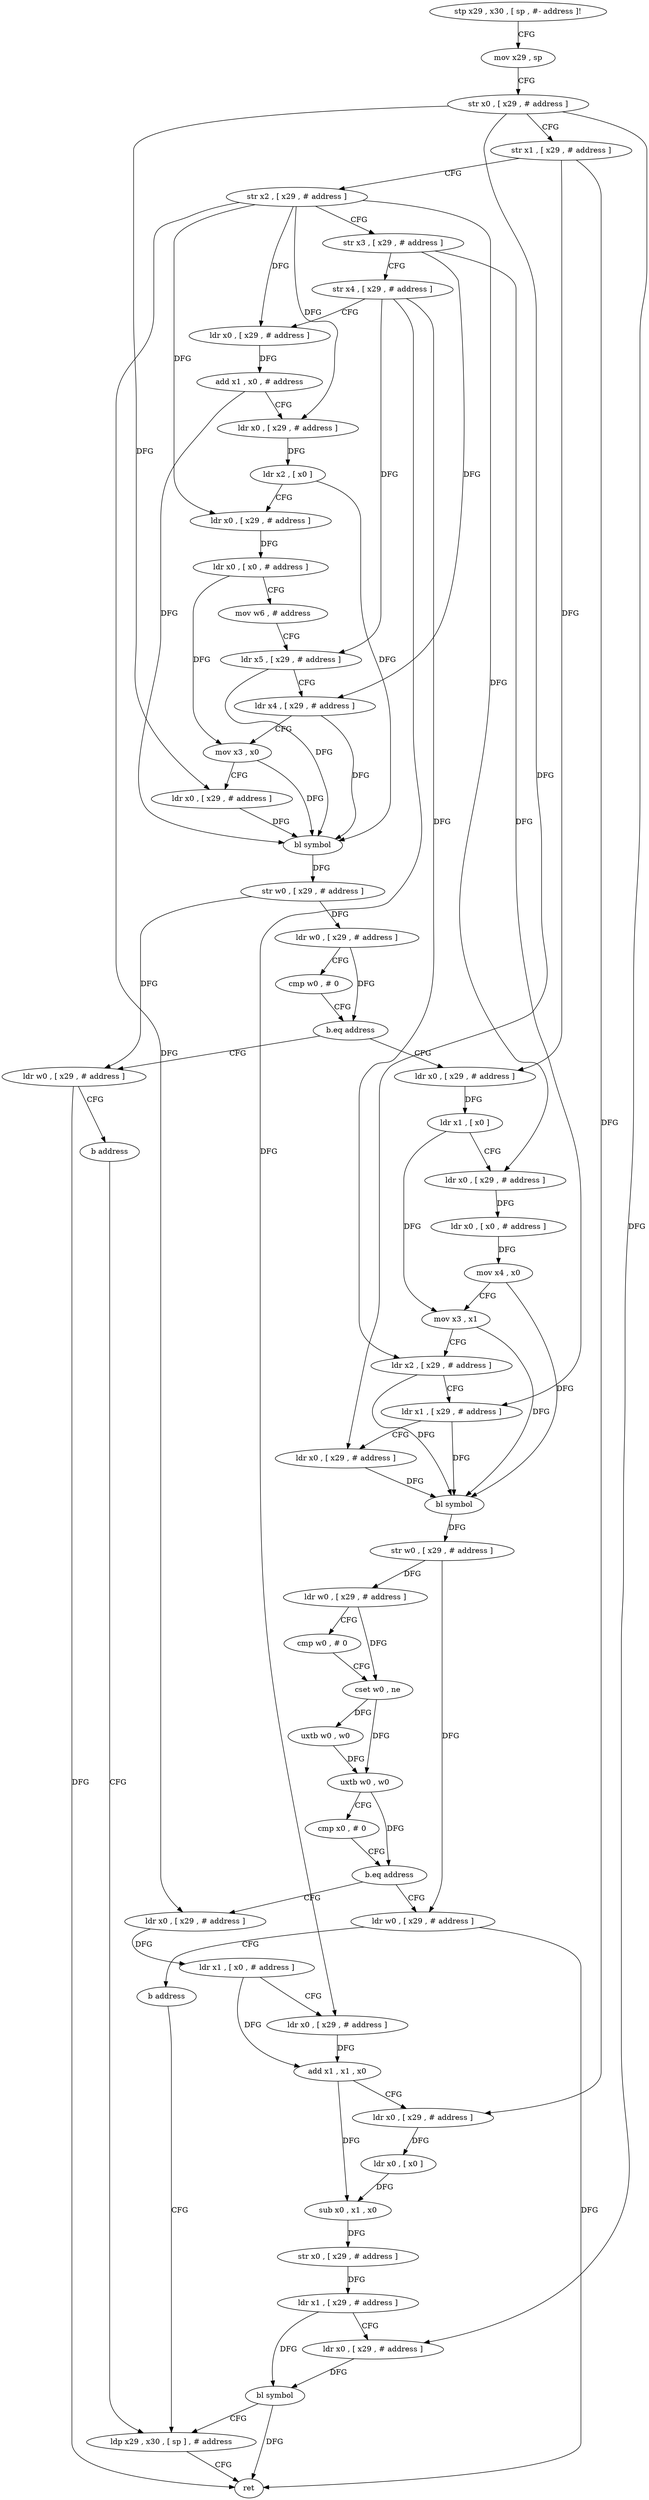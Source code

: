 digraph "func" {
"4465292" [label = "stp x29 , x30 , [ sp , #- address ]!" ]
"4465296" [label = "mov x29 , sp" ]
"4465300" [label = "str x0 , [ x29 , # address ]" ]
"4465304" [label = "str x1 , [ x29 , # address ]" ]
"4465308" [label = "str x2 , [ x29 , # address ]" ]
"4465312" [label = "str x3 , [ x29 , # address ]" ]
"4465316" [label = "str x4 , [ x29 , # address ]" ]
"4465320" [label = "ldr x0 , [ x29 , # address ]" ]
"4465324" [label = "add x1 , x0 , # address" ]
"4465328" [label = "ldr x0 , [ x29 , # address ]" ]
"4465332" [label = "ldr x2 , [ x0 ]" ]
"4465336" [label = "ldr x0 , [ x29 , # address ]" ]
"4465340" [label = "ldr x0 , [ x0 , # address ]" ]
"4465344" [label = "mov w6 , # address" ]
"4465348" [label = "ldr x5 , [ x29 , # address ]" ]
"4465352" [label = "ldr x4 , [ x29 , # address ]" ]
"4465356" [label = "mov x3 , x0" ]
"4465360" [label = "ldr x0 , [ x29 , # address ]" ]
"4465364" [label = "bl symbol" ]
"4465368" [label = "str w0 , [ x29 , # address ]" ]
"4465372" [label = "ldr w0 , [ x29 , # address ]" ]
"4465376" [label = "cmp w0 , # 0" ]
"4465380" [label = "b.eq address" ]
"4465392" [label = "ldr x0 , [ x29 , # address ]" ]
"4465384" [label = "ldr w0 , [ x29 , # address ]" ]
"4465396" [label = "ldr x1 , [ x0 ]" ]
"4465400" [label = "ldr x0 , [ x29 , # address ]" ]
"4465404" [label = "ldr x0 , [ x0 , # address ]" ]
"4465408" [label = "mov x4 , x0" ]
"4465412" [label = "mov x3 , x1" ]
"4465416" [label = "ldr x2 , [ x29 , # address ]" ]
"4465420" [label = "ldr x1 , [ x29 , # address ]" ]
"4465424" [label = "ldr x0 , [ x29 , # address ]" ]
"4465428" [label = "bl symbol" ]
"4465432" [label = "str w0 , [ x29 , # address ]" ]
"4465436" [label = "ldr w0 , [ x29 , # address ]" ]
"4465440" [label = "cmp w0 , # 0" ]
"4465444" [label = "cset w0 , ne" ]
"4465448" [label = "uxtb w0 , w0" ]
"4465452" [label = "uxtb w0 , w0" ]
"4465456" [label = "cmp x0 , # 0" ]
"4465460" [label = "b.eq address" ]
"4465472" [label = "ldr x0 , [ x29 , # address ]" ]
"4465464" [label = "ldr w0 , [ x29 , # address ]" ]
"4465388" [label = "b address" ]
"4465516" [label = "ldp x29 , x30 , [ sp ] , # address" ]
"4465476" [label = "ldr x1 , [ x0 , # address ]" ]
"4465480" [label = "ldr x0 , [ x29 , # address ]" ]
"4465484" [label = "add x1 , x1 , x0" ]
"4465488" [label = "ldr x0 , [ x29 , # address ]" ]
"4465492" [label = "ldr x0 , [ x0 ]" ]
"4465496" [label = "sub x0 , x1 , x0" ]
"4465500" [label = "str x0 , [ x29 , # address ]" ]
"4465504" [label = "ldr x1 , [ x29 , # address ]" ]
"4465508" [label = "ldr x0 , [ x29 , # address ]" ]
"4465512" [label = "bl symbol" ]
"4465468" [label = "b address" ]
"4465520" [label = "ret" ]
"4465292" -> "4465296" [ label = "CFG" ]
"4465296" -> "4465300" [ label = "CFG" ]
"4465300" -> "4465304" [ label = "CFG" ]
"4465300" -> "4465360" [ label = "DFG" ]
"4465300" -> "4465424" [ label = "DFG" ]
"4465300" -> "4465508" [ label = "DFG" ]
"4465304" -> "4465308" [ label = "CFG" ]
"4465304" -> "4465392" [ label = "DFG" ]
"4465304" -> "4465488" [ label = "DFG" ]
"4465308" -> "4465312" [ label = "CFG" ]
"4465308" -> "4465320" [ label = "DFG" ]
"4465308" -> "4465328" [ label = "DFG" ]
"4465308" -> "4465336" [ label = "DFG" ]
"4465308" -> "4465400" [ label = "DFG" ]
"4465308" -> "4465472" [ label = "DFG" ]
"4465312" -> "4465316" [ label = "CFG" ]
"4465312" -> "4465352" [ label = "DFG" ]
"4465312" -> "4465420" [ label = "DFG" ]
"4465316" -> "4465320" [ label = "CFG" ]
"4465316" -> "4465348" [ label = "DFG" ]
"4465316" -> "4465416" [ label = "DFG" ]
"4465316" -> "4465480" [ label = "DFG" ]
"4465320" -> "4465324" [ label = "DFG" ]
"4465324" -> "4465328" [ label = "CFG" ]
"4465324" -> "4465364" [ label = "DFG" ]
"4465328" -> "4465332" [ label = "DFG" ]
"4465332" -> "4465336" [ label = "CFG" ]
"4465332" -> "4465364" [ label = "DFG" ]
"4465336" -> "4465340" [ label = "DFG" ]
"4465340" -> "4465344" [ label = "CFG" ]
"4465340" -> "4465356" [ label = "DFG" ]
"4465344" -> "4465348" [ label = "CFG" ]
"4465348" -> "4465352" [ label = "CFG" ]
"4465348" -> "4465364" [ label = "DFG" ]
"4465352" -> "4465356" [ label = "CFG" ]
"4465352" -> "4465364" [ label = "DFG" ]
"4465356" -> "4465360" [ label = "CFG" ]
"4465356" -> "4465364" [ label = "DFG" ]
"4465360" -> "4465364" [ label = "DFG" ]
"4465364" -> "4465368" [ label = "DFG" ]
"4465368" -> "4465372" [ label = "DFG" ]
"4465368" -> "4465384" [ label = "DFG" ]
"4465372" -> "4465376" [ label = "CFG" ]
"4465372" -> "4465380" [ label = "DFG" ]
"4465376" -> "4465380" [ label = "CFG" ]
"4465380" -> "4465392" [ label = "CFG" ]
"4465380" -> "4465384" [ label = "CFG" ]
"4465392" -> "4465396" [ label = "DFG" ]
"4465384" -> "4465388" [ label = "CFG" ]
"4465384" -> "4465520" [ label = "DFG" ]
"4465396" -> "4465400" [ label = "CFG" ]
"4465396" -> "4465412" [ label = "DFG" ]
"4465400" -> "4465404" [ label = "DFG" ]
"4465404" -> "4465408" [ label = "DFG" ]
"4465408" -> "4465412" [ label = "CFG" ]
"4465408" -> "4465428" [ label = "DFG" ]
"4465412" -> "4465416" [ label = "CFG" ]
"4465412" -> "4465428" [ label = "DFG" ]
"4465416" -> "4465420" [ label = "CFG" ]
"4465416" -> "4465428" [ label = "DFG" ]
"4465420" -> "4465424" [ label = "CFG" ]
"4465420" -> "4465428" [ label = "DFG" ]
"4465424" -> "4465428" [ label = "DFG" ]
"4465428" -> "4465432" [ label = "DFG" ]
"4465432" -> "4465436" [ label = "DFG" ]
"4465432" -> "4465464" [ label = "DFG" ]
"4465436" -> "4465440" [ label = "CFG" ]
"4465436" -> "4465444" [ label = "DFG" ]
"4465440" -> "4465444" [ label = "CFG" ]
"4465444" -> "4465448" [ label = "DFG" ]
"4465444" -> "4465452" [ label = "DFG" ]
"4465448" -> "4465452" [ label = "DFG" ]
"4465452" -> "4465456" [ label = "CFG" ]
"4465452" -> "4465460" [ label = "DFG" ]
"4465456" -> "4465460" [ label = "CFG" ]
"4465460" -> "4465472" [ label = "CFG" ]
"4465460" -> "4465464" [ label = "CFG" ]
"4465472" -> "4465476" [ label = "DFG" ]
"4465464" -> "4465468" [ label = "CFG" ]
"4465464" -> "4465520" [ label = "DFG" ]
"4465388" -> "4465516" [ label = "CFG" ]
"4465516" -> "4465520" [ label = "CFG" ]
"4465476" -> "4465480" [ label = "CFG" ]
"4465476" -> "4465484" [ label = "DFG" ]
"4465480" -> "4465484" [ label = "DFG" ]
"4465484" -> "4465488" [ label = "CFG" ]
"4465484" -> "4465496" [ label = "DFG" ]
"4465488" -> "4465492" [ label = "DFG" ]
"4465492" -> "4465496" [ label = "DFG" ]
"4465496" -> "4465500" [ label = "DFG" ]
"4465500" -> "4465504" [ label = "DFG" ]
"4465504" -> "4465508" [ label = "CFG" ]
"4465504" -> "4465512" [ label = "DFG" ]
"4465508" -> "4465512" [ label = "DFG" ]
"4465512" -> "4465516" [ label = "CFG" ]
"4465512" -> "4465520" [ label = "DFG" ]
"4465468" -> "4465516" [ label = "CFG" ]
}
